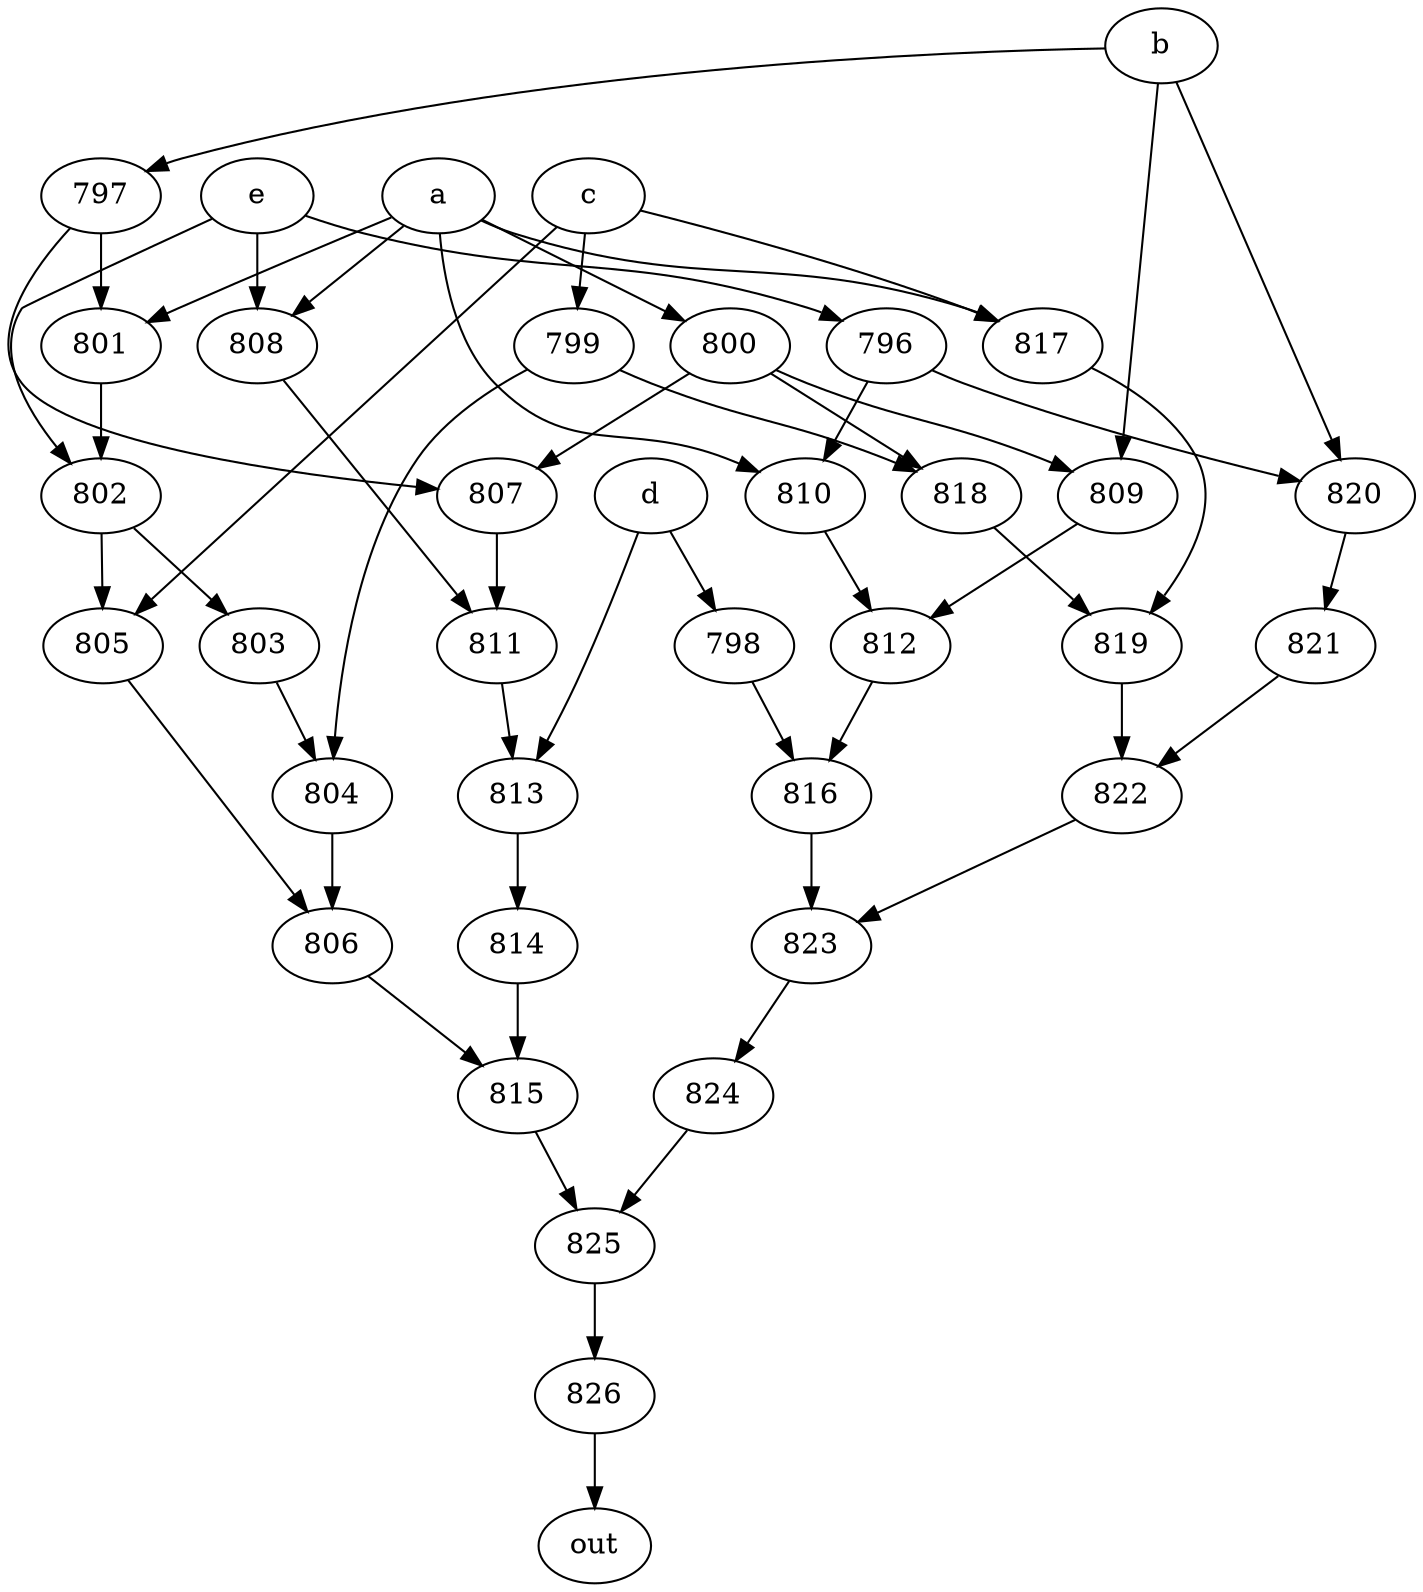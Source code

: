 strict digraph "" {
	826 -> out;
	a -> 800;
	a -> 801;
	a -> 808;
	a -> 810;
	a -> 817;
	800 -> 807;
	800 -> 809;
	800 -> 818;
	801 -> 802;
	808 -> 811;
	810 -> 812;
	817 -> 819;
	807 -> 811;
	809 -> 812;
	818 -> 819;
	802 -> 805;
	802 -> 803;
	811 -> 813;
	812 -> 816;
	819 -> 822;
	b -> 809;
	b -> 797;
	b -> 820;
	797 -> 801;
	797 -> 807;
	820 -> 821;
	821 -> 822;
	c -> 817;
	c -> 799;
	c -> 805;
	799 -> 818;
	799 -> 804;
	805 -> 806;
	804 -> 806;
	806 -> 815;
	d -> 798;
	d -> 813;
	798 -> 816;
	813 -> 814;
	816 -> 823;
	814 -> 815;
	e -> 808;
	e -> 802;
	e -> 796;
	796 -> 810;
	796 -> 820;
	803 -> 804;
	823 -> 824;
	815 -> 825;
	825 -> 826;
	824 -> 825;
	822 -> 823;
}
